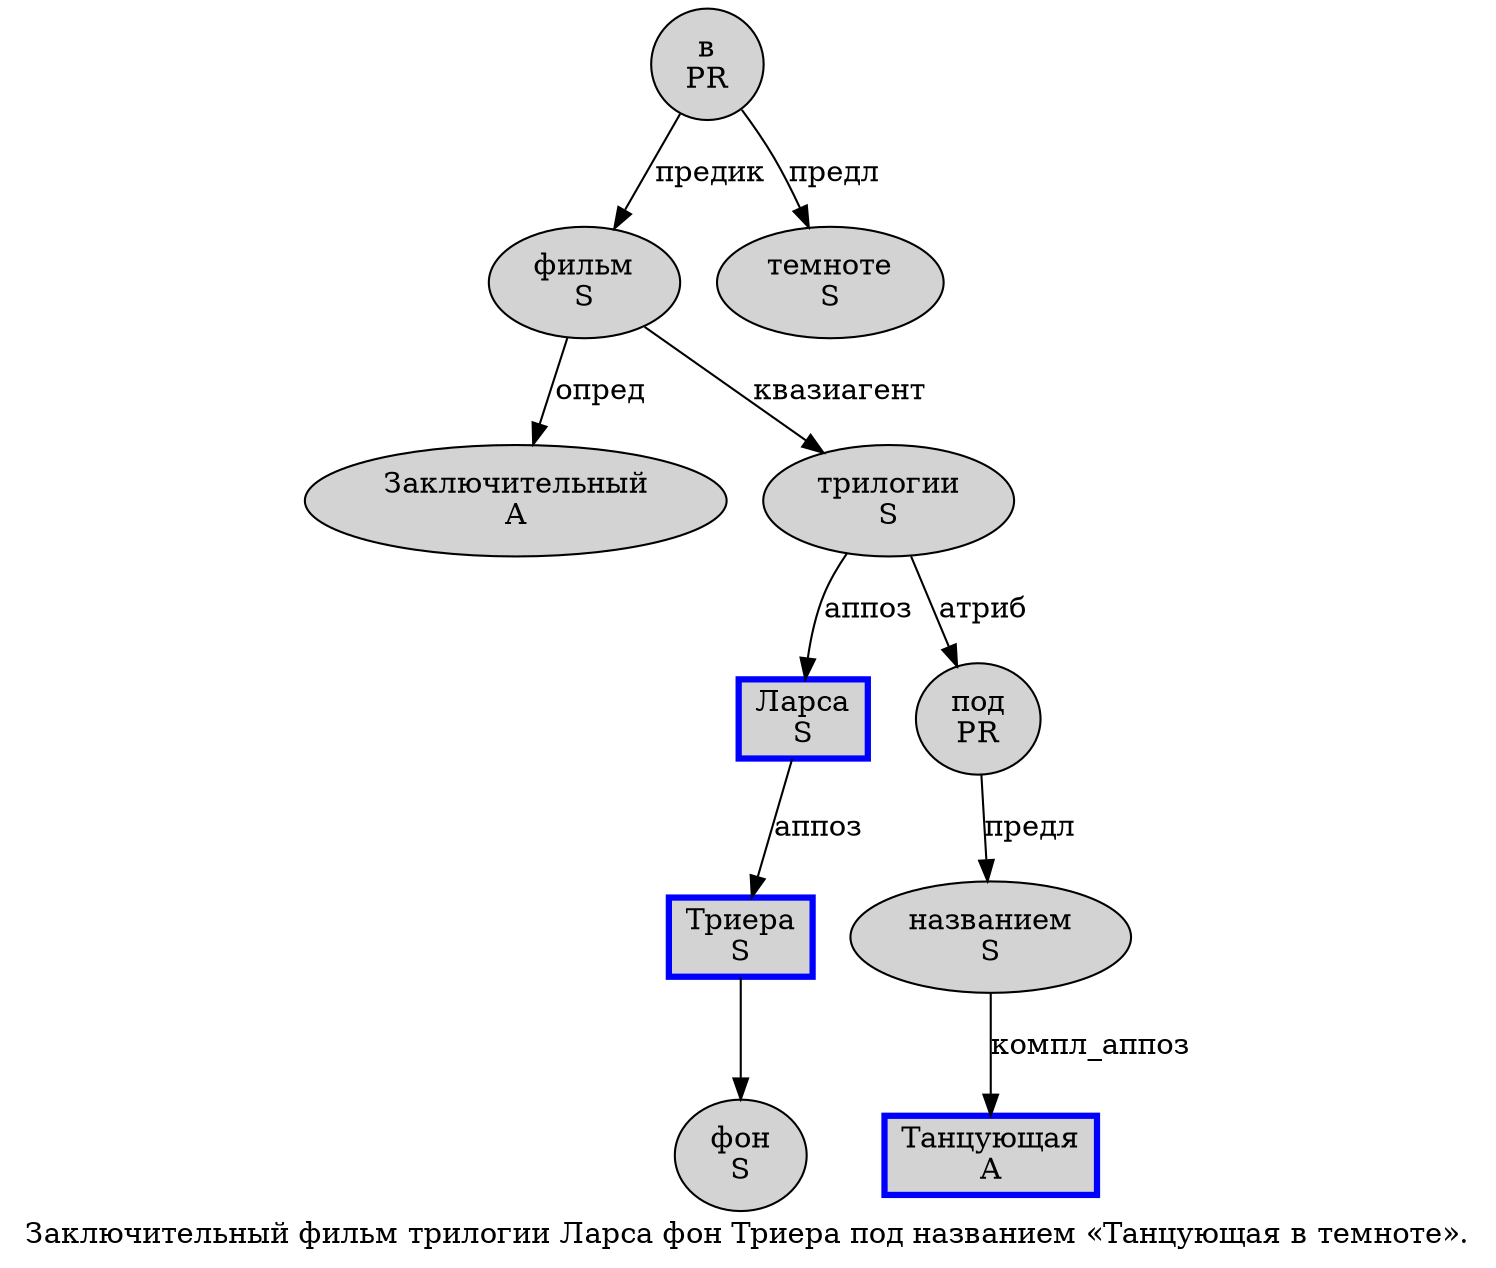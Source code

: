 digraph SENTENCE_510 {
	graph [label="Заключительный фильм трилогии Ларса фон Триера под названием «Танцующая в темноте»."]
	node [style=filled]
		0 [label="Заключительный
A" color="" fillcolor=lightgray penwidth=1 shape=ellipse]
		1 [label="фильм
S" color="" fillcolor=lightgray penwidth=1 shape=ellipse]
		2 [label="трилогии
S" color="" fillcolor=lightgray penwidth=1 shape=ellipse]
		3 [label="Ларса
S" color=blue fillcolor=lightgray penwidth=3 shape=box]
		4 [label="фон
S" color="" fillcolor=lightgray penwidth=1 shape=ellipse]
		5 [label="Триера
S" color=blue fillcolor=lightgray penwidth=3 shape=box]
		6 [label="под
PR" color="" fillcolor=lightgray penwidth=1 shape=ellipse]
		7 [label="названием
S" color="" fillcolor=lightgray penwidth=1 shape=ellipse]
		9 [label="Танцующая
A" color=blue fillcolor=lightgray penwidth=3 shape=box]
		10 [label="в
PR" color="" fillcolor=lightgray penwidth=1 shape=ellipse]
		11 [label="темноте
S" color="" fillcolor=lightgray penwidth=1 shape=ellipse]
			2 -> 3 [label="аппоз"]
			2 -> 6 [label="атриб"]
			1 -> 0 [label="опред"]
			1 -> 2 [label="квазиагент"]
			7 -> 9 [label="компл_аппоз"]
			5 -> 4
			6 -> 7 [label="предл"]
			10 -> 1 [label="предик"]
			10 -> 11 [label="предл"]
			3 -> 5 [label="аппоз"]
}